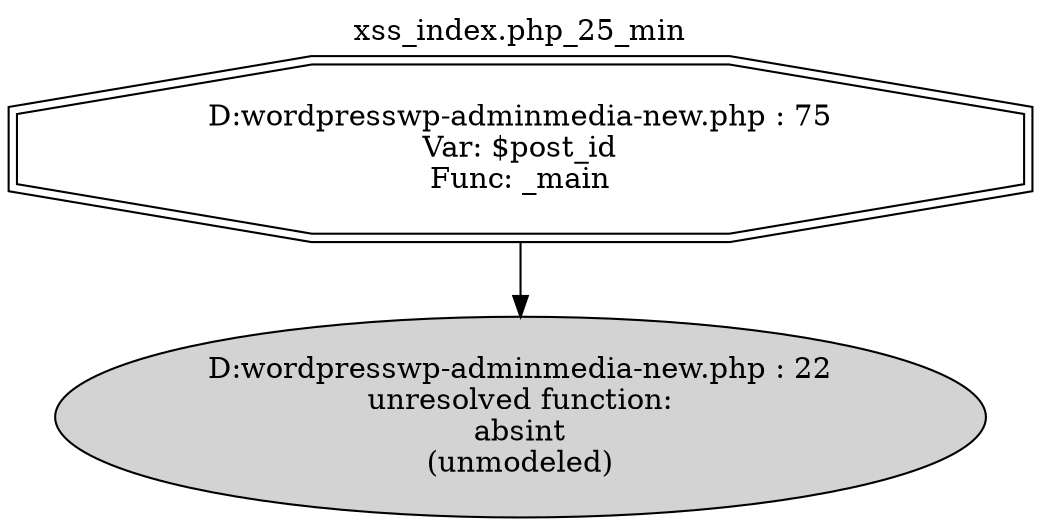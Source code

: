 digraph cfg {
  label="xss_index.php_25_min";
  labelloc=t;
  n1 [shape=doubleoctagon, label="D:\wordpress\wp-admin\media-new.php : 75\nVar: $post_id\nFunc: _main\n"];
  n2 [shape=ellipse, label="D:\wordpress\wp-admin\media-new.php : 22\nunresolved function:\nabsint\n(unmodeled)\n",style=filled];
  n1 -> n2;
}

